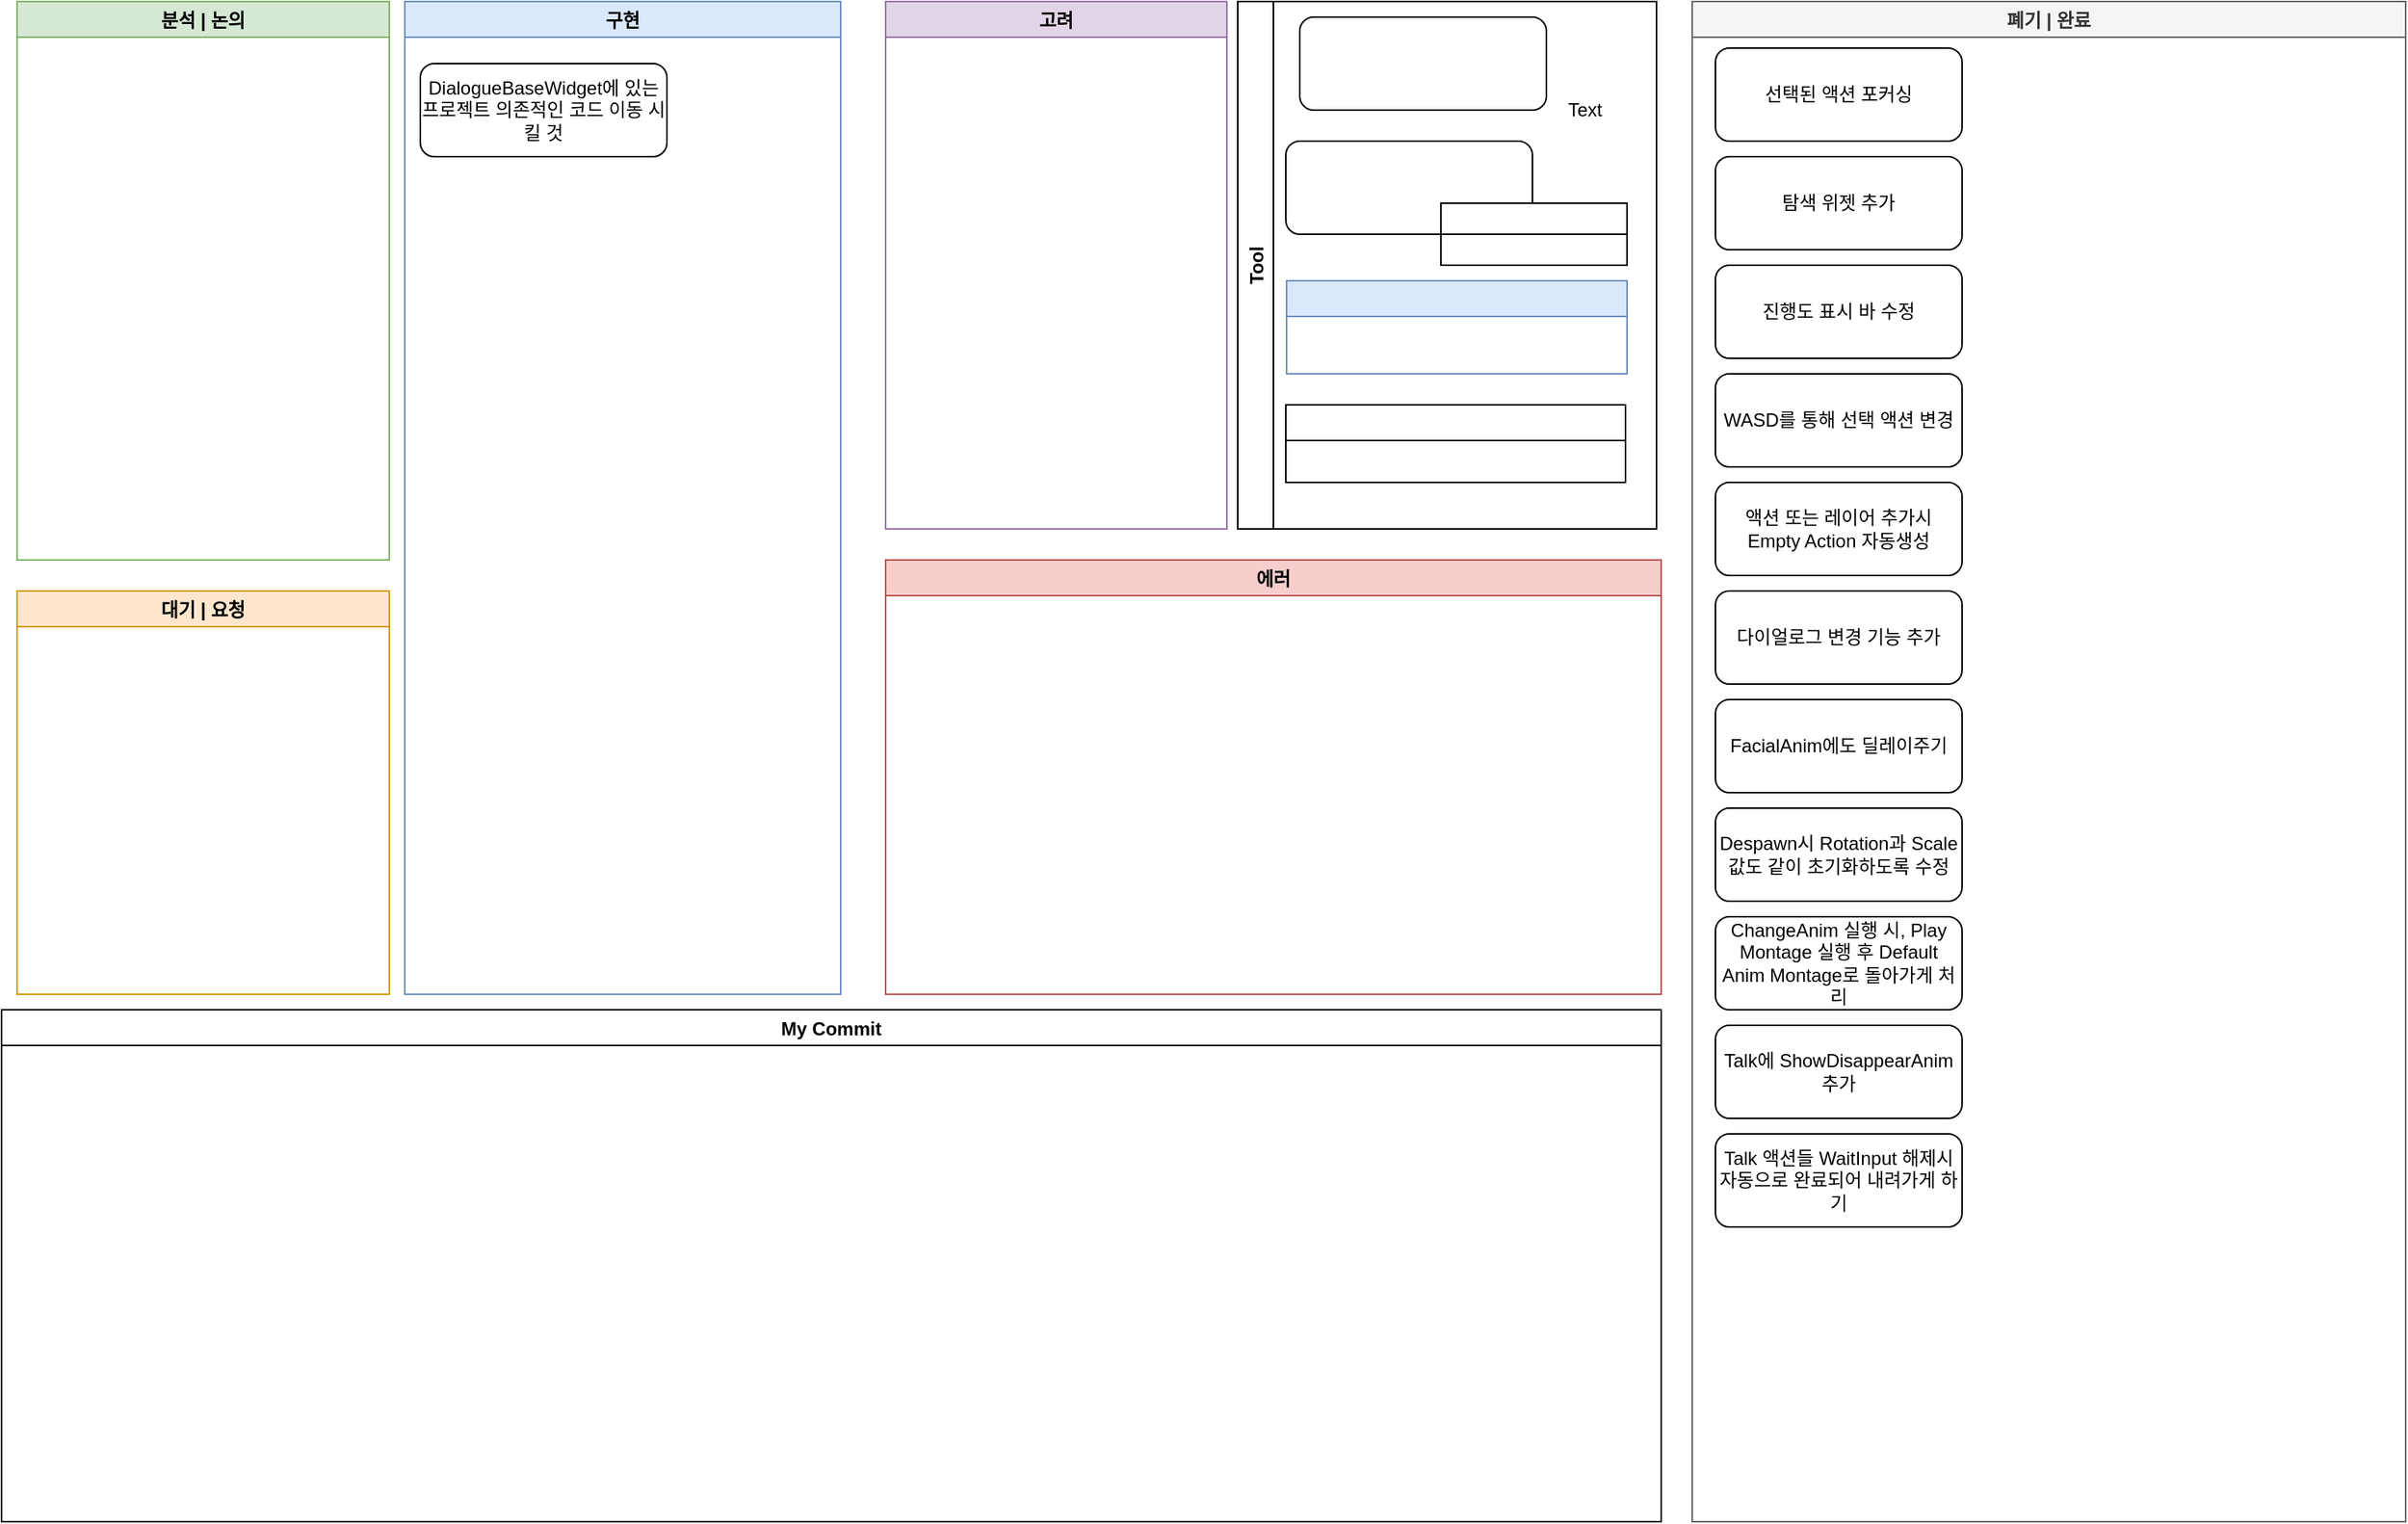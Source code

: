 <mxfile version="16.0.0" type="github">
  <diagram id="sQ8EXhfYu_Z4RW1TYD9f" name="Page-1">
    <mxGraphModel dx="1102" dy="583" grid="1" gridSize="10" guides="1" tooltips="1" connect="1" arrows="1" fold="1" page="1" pageScale="1" pageWidth="827" pageHeight="1169" math="0" shadow="0">
      <root>
        <mxCell id="0" />
        <mxCell id="1" parent="0" />
        <mxCell id="wOnGFkAYj0Utu0_wV-MN-16" value="구현" style="swimlane;fillColor=#dae8fc;strokeColor=#6c8ebf;" parent="1" vertex="1">
          <mxGeometry x="290" y="50" width="281" height="640" as="geometry" />
        </mxCell>
        <mxCell id="HhCp5bAyaU2a7FvYHvNe-1" value="DialogueBaseWidget에 있는 프로젝트 의존적인 코드 이동 시킬 것" style="rounded=1;whiteSpace=wrap;html=1;" parent="wOnGFkAYj0Utu0_wV-MN-16" vertex="1">
          <mxGeometry x="10" y="40" width="159" height="60" as="geometry" />
        </mxCell>
        <mxCell id="wOnGFkAYj0Utu0_wV-MN-17" value="분석 | 논의" style="swimlane;strokeColor=#82b366;fillColor=#D5E8D4;" parent="1" vertex="1">
          <mxGeometry x="40" y="50" width="240" height="360" as="geometry" />
        </mxCell>
        <mxCell id="wOnGFkAYj0Utu0_wV-MN-18" value="고려" style="swimlane;fillColor=#e1d5e7;strokeColor=#9673a6;" parent="1" vertex="1">
          <mxGeometry x="600" y="50" width="220" height="340" as="geometry" />
        </mxCell>
        <mxCell id="MTrl5ynQiznJmTlUDSWs-4" value="대기 | 요청" style="swimlane;strokeColor=#d79b00;fillColor=#ffe6cc;" parent="1" vertex="1">
          <mxGeometry x="40" y="430" width="240" height="260" as="geometry" />
        </mxCell>
        <mxCell id="9A0mLHsorhuxDrabdEOj-9" value="에러" style="swimlane;fillColor=#f8cecc;strokeColor=#b85450;" parent="1" vertex="1">
          <mxGeometry x="600" y="410" width="500" height="280" as="geometry" />
        </mxCell>
        <mxCell id="hDPYIisuoytdxOGGVnbc-3" value="폐기 | 완료" style="swimlane;strokeColor=#666666;fillColor=#f5f5f5;fontColor=#333333;" parent="1" vertex="1">
          <mxGeometry x="1120" y="50" width="460" height="980" as="geometry" />
        </mxCell>
        <mxCell id="0PK8Xxotu-AW9bvvwrs6-1" value="탐색 위젯 추가" style="rounded=1;whiteSpace=wrap;html=1;" parent="hDPYIisuoytdxOGGVnbc-3" vertex="1">
          <mxGeometry x="15" y="100" width="159" height="60" as="geometry" />
        </mxCell>
        <mxCell id="lwPaKuRbPRr6uR4jAGTN-5" value="진행도 표시 바 수정" style="rounded=1;whiteSpace=wrap;html=1;" parent="hDPYIisuoytdxOGGVnbc-3" vertex="1">
          <mxGeometry x="15" y="170" width="159" height="60" as="geometry" />
        </mxCell>
        <mxCell id="dXj6saH3smWJqcKDuyGU-2" value="WASD를 통해 선택 액션 변경" style="rounded=1;whiteSpace=wrap;html=1;" parent="hDPYIisuoytdxOGGVnbc-3" vertex="1">
          <mxGeometry x="15" y="240" width="159" height="60" as="geometry" />
        </mxCell>
        <mxCell id="475E-KhLen9UFLIVENfY-2" value="액션 또는 레이어 추가시 Empty Action 자동생성" style="rounded=1;whiteSpace=wrap;html=1;" parent="hDPYIisuoytdxOGGVnbc-3" vertex="1">
          <mxGeometry x="15" y="310" width="159" height="60" as="geometry" />
        </mxCell>
        <mxCell id="475E-KhLen9UFLIVENfY-1" value="다이얼로그 변경 기능 추가" style="rounded=1;whiteSpace=wrap;html=1;" parent="hDPYIisuoytdxOGGVnbc-3" vertex="1">
          <mxGeometry x="15" y="380" width="159" height="60" as="geometry" />
        </mxCell>
        <mxCell id="ZNA3MldTxm_1SV7WsNPP-1" value="FacialAnim에도 딜레이주기" style="rounded=1;whiteSpace=wrap;html=1;" parent="hDPYIisuoytdxOGGVnbc-3" vertex="1">
          <mxGeometry x="15" y="450" width="159" height="60" as="geometry" />
        </mxCell>
        <mxCell id="RefqtvOPT-CbneVdhMJ4-1" value="Despawn시 Rotation과 Scale값도 같이 초기화하도록 수정" style="rounded=1;whiteSpace=wrap;html=1;" parent="hDPYIisuoytdxOGGVnbc-3" vertex="1">
          <mxGeometry x="15" y="520" width="159" height="60" as="geometry" />
        </mxCell>
        <mxCell id="TX_oiNkGi4RhC6tSfaPi-1" value="&lt;div&gt;ChangeAnim 실행 시, Play Montage 실행 후 Default Anim Montage로 돌아가게 처리&lt;/div&gt;" style="rounded=1;whiteSpace=wrap;html=1;" parent="hDPYIisuoytdxOGGVnbc-3" vertex="1">
          <mxGeometry x="15" y="590" width="159" height="60" as="geometry" />
        </mxCell>
        <mxCell id="VtEjcqW6dZ4e4ET2yfx2-2" value="Talk에 ShowDisappearAnim추가" style="rounded=1;whiteSpace=wrap;html=1;" parent="hDPYIisuoytdxOGGVnbc-3" vertex="1">
          <mxGeometry x="15" y="660" width="159" height="60" as="geometry" />
        </mxCell>
        <mxCell id="U224prXL_mP2mbrXDM9J-1" value="Talk 액션들 WaitInput 해제시 자동으로 완료되어 내려가게 하기" style="rounded=1;whiteSpace=wrap;html=1;" parent="hDPYIisuoytdxOGGVnbc-3" vertex="1">
          <mxGeometry x="15" y="730" width="159" height="60" as="geometry" />
        </mxCell>
        <mxCell id="dXj6saH3smWJqcKDuyGU-1" value="선택된 액션 포커싱" style="rounded=1;whiteSpace=wrap;html=1;" parent="hDPYIisuoytdxOGGVnbc-3" vertex="1">
          <mxGeometry x="15" y="30" width="159" height="60" as="geometry" />
        </mxCell>
        <mxCell id="6kkVd8V_ymKgZ0_L0vxy-3" value="My Commit" style="swimlane;" parent="1" vertex="1">
          <mxGeometry x="30" y="700" width="1070" height="330" as="geometry">
            <mxRectangle x="49" y="720" width="100" height="23" as="alternateBounds" />
          </mxGeometry>
        </mxCell>
        <mxCell id="oumLD8d3DvaTa1NXrWpt-27" value="Tool" style="swimlane;horizontal=0;" parent="1" vertex="1">
          <mxGeometry x="827" y="50" width="270" height="340" as="geometry" />
        </mxCell>
        <mxCell id="oumLD8d3DvaTa1NXrWpt-25" value="" style="rounded=1;whiteSpace=wrap;html=1;" parent="oumLD8d3DvaTa1NXrWpt-27" vertex="1">
          <mxGeometry x="40" y="10" width="159" height="60" as="geometry" />
        </mxCell>
        <mxCell id="oumLD8d3DvaTa1NXrWpt-31" value="" style="group" parent="oumLD8d3DvaTa1NXrWpt-27" vertex="1" connectable="0">
          <mxGeometry x="31" y="90" width="220" height="80" as="geometry" />
        </mxCell>
        <mxCell id="oumLD8d3DvaTa1NXrWpt-28" value="" style="rounded=1;whiteSpace=wrap;html=1;" parent="oumLD8d3DvaTa1NXrWpt-31" vertex="1">
          <mxGeometry width="159" height="60" as="geometry" />
        </mxCell>
        <mxCell id="oumLD8d3DvaTa1NXrWpt-29" value="" style="rounded=0;whiteSpace=wrap;html=1;" parent="oumLD8d3DvaTa1NXrWpt-31" vertex="1">
          <mxGeometry x="100" y="60" width="120" height="20" as="geometry" />
        </mxCell>
        <mxCell id="oumLD8d3DvaTa1NXrWpt-30" value="" style="rounded=0;whiteSpace=wrap;html=1;" parent="oumLD8d3DvaTa1NXrWpt-31" vertex="1">
          <mxGeometry x="100" y="40" width="120" height="20" as="geometry" />
        </mxCell>
        <mxCell id="oumLD8d3DvaTa1NXrWpt-32" value="" style="swimlane;fillColor=#dae8fc;strokeColor=#6c8ebf;" parent="oumLD8d3DvaTa1NXrWpt-27" vertex="1">
          <mxGeometry x="31.5" y="180" width="219.5" height="60" as="geometry" />
        </mxCell>
        <mxCell id="oumLD8d3DvaTa1NXrWpt-34" value="" style="swimlane;" parent="oumLD8d3DvaTa1NXrWpt-27" vertex="1">
          <mxGeometry x="31" y="260" width="219" height="50" as="geometry" />
        </mxCell>
        <mxCell id="Fb32EvJjGHJRLybvlaYY-3" value="Text" style="text;html=1;align=left;verticalAlign=middle;resizable=0;points=[];autosize=1;strokeColor=none;" parent="oumLD8d3DvaTa1NXrWpt-27" vertex="1">
          <mxGeometry x="211" y="60" width="40" height="20" as="geometry" />
        </mxCell>
      </root>
    </mxGraphModel>
  </diagram>
</mxfile>
